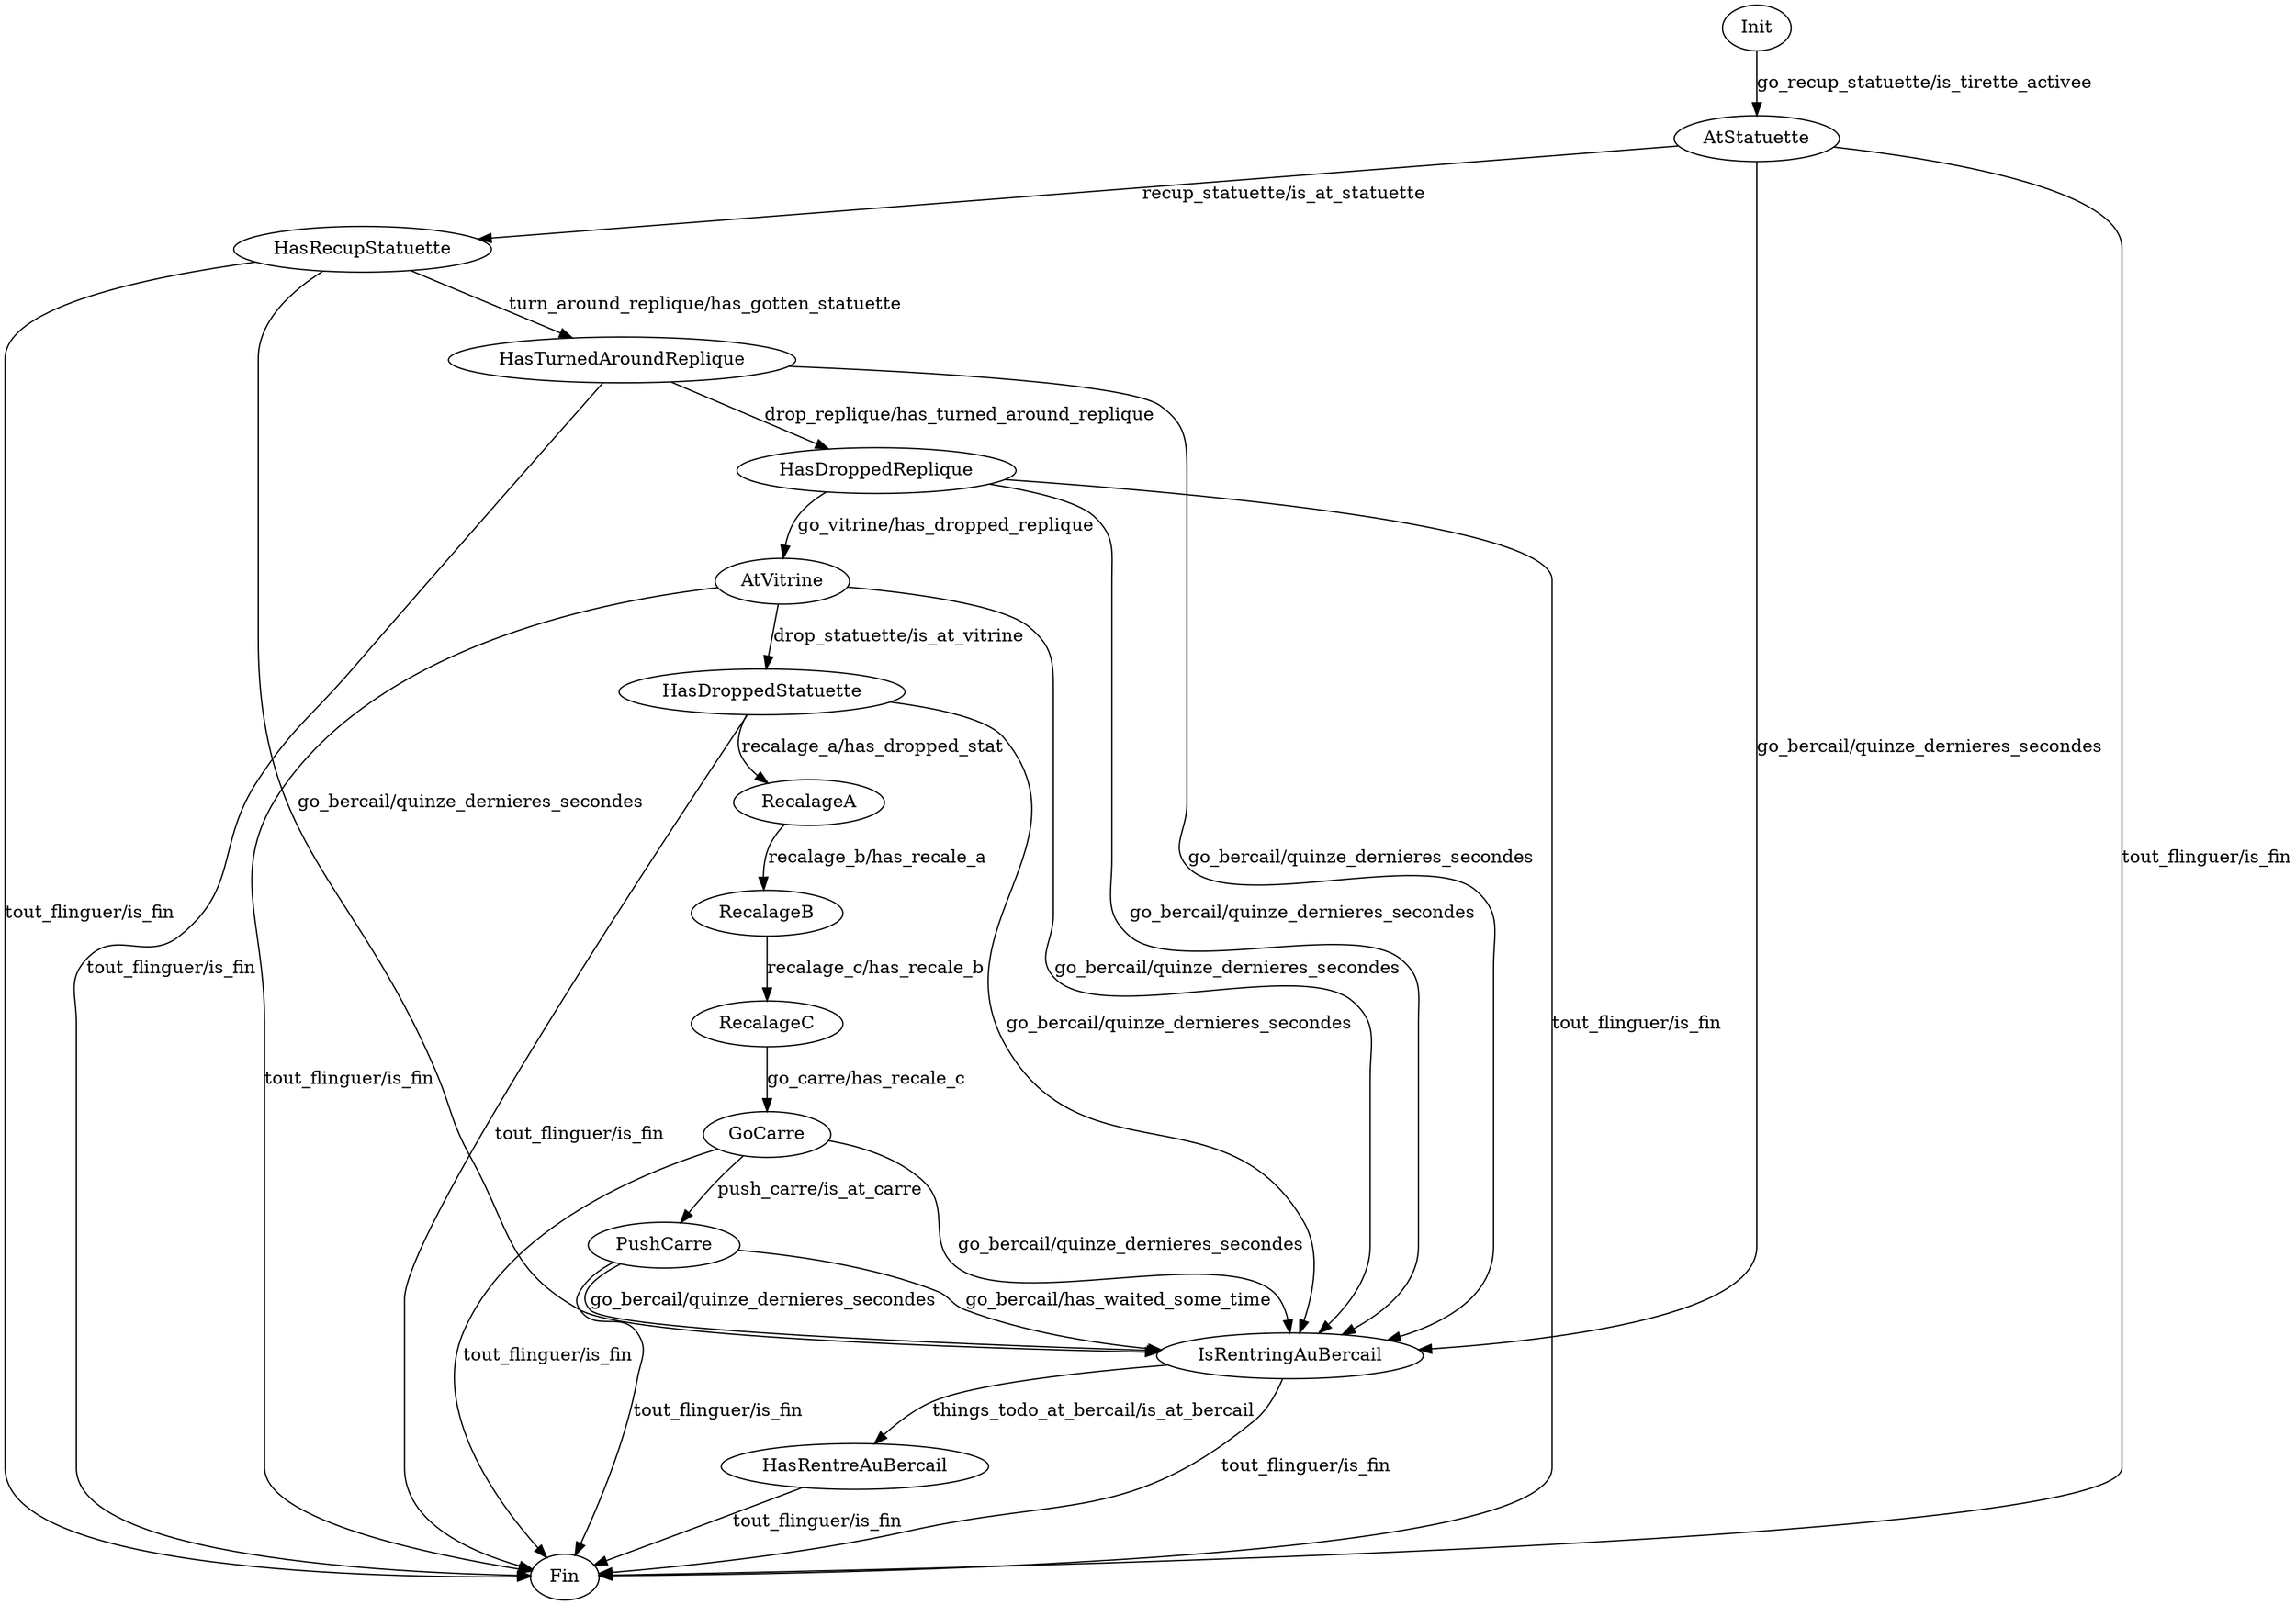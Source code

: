 //init Init
digraph EnacStrat {
    Init [comment="on_init"]
    //retour au bercail en cas de pb de temps
    {AtStatuette HasRecupStatuette HasTurnedAroundReplique HasDroppedReplique AtVitrine HasDroppedStatuette
        GoCarre PushCarre
    } -> IsRentringAuBercail
        [label="go_bercail/quinze_dernieres_secondes"]
    {AtStatuette HasRecupStatuette HasTurnedAroundReplique HasDroppedReplique AtVitrine HasDroppedStatuette
        GoCarre PushCarre IsRentringAuBercail HasRentreAuBercail
    } -> Fin
        [label="tout_flinguer/is_fin"]
    
    IsRentringAuBercail -> HasRentreAuBercail [label="things_todo_at_bercail/is_at_bercail"]

    //sequence: depot de la replique et recuperation de la statuette
    Init -> AtStatuette
        [label="go_recup_statuette/is_tirette_activee"]
    AtStatuette -> HasRecupStatuette
        [label="recup_statuette/is_at_statuette"]
    HasRecupStatuette -> HasTurnedAroundReplique
        [label="turn_around_replique/has_gotten_statuette"]
    HasTurnedAroundReplique -> HasDroppedReplique
        [label="drop_replique/has_turned_around_replique"]
    HasDroppedReplique -> AtVitrine
        [label="go_vitrine/has_dropped_replique"]
    AtVitrine -> HasDroppedStatuette
        [label="drop_statuette/is_at_vitrine"]

    HasDroppedStatuette -> RecalageA
        [label="recalage_a/has_dropped_stat"]

    RecalageA -> RecalageB
        [label="recalage_b/has_recale_a"]
    
    RecalageB -> RecalageC
        [label="recalage_c/has_recale_b"]
    
    //sequence: recuperation des palets et depot sur la galerie
    //recuperation des 3 palets
    RecalageC -> GoCarre
        [label="go_carre/has_recale_c"]
    
    GoCarre -> PushCarre
        [label="push_carre/is_at_carre"]
    
    PushCarre -> IsRentringAuBercail
        [label="go_bercail/has_waited_some_time"]

}